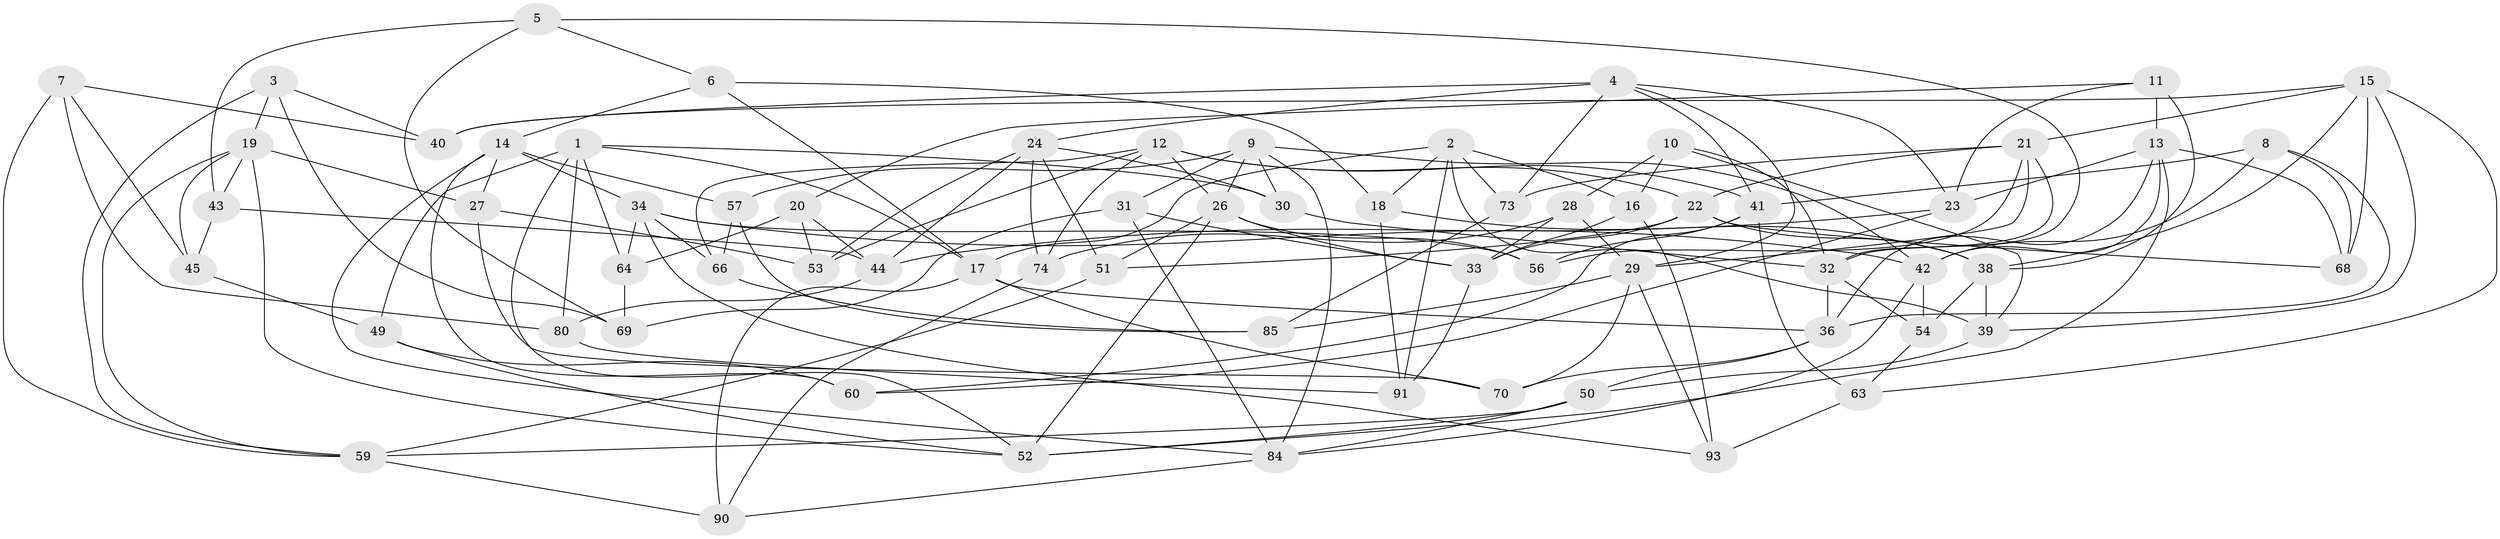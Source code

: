 // Generated by graph-tools (version 1.1) at 2025/24/03/03/25 07:24:25]
// undirected, 66 vertices, 159 edges
graph export_dot {
graph [start="1"]
  node [color=gray90,style=filled];
  1 [super="+35"];
  2 [super="+67"];
  3;
  4 [super="+72"];
  5;
  6;
  7;
  8;
  9 [super="+47"];
  10;
  11;
  12 [super="+92"];
  13 [super="+82"];
  14 [super="+48"];
  15 [super="+58"];
  16;
  17 [super="+62"];
  18;
  19 [super="+95"];
  20;
  21 [super="+65"];
  22 [super="+81"];
  23 [super="+46"];
  24 [super="+25"];
  26 [super="+86"];
  27;
  28;
  29 [super="+61"];
  30;
  31;
  32 [super="+79"];
  33 [super="+88"];
  34 [super="+55"];
  36 [super="+37"];
  38 [super="+71"];
  39 [super="+78"];
  40;
  41 [super="+87"];
  42 [super="+76"];
  43;
  44 [super="+83"];
  45;
  49;
  50 [super="+75"];
  51;
  52 [super="+77"];
  53;
  54;
  56;
  57;
  59 [super="+94"];
  60;
  63;
  64;
  66;
  68;
  69;
  70;
  73;
  74;
  80;
  84 [super="+89"];
  85;
  90;
  91;
  93;
  1 -- 64;
  1 -- 49;
  1 -- 80;
  1 -- 30;
  1 -- 17;
  1 -- 52;
  2 -- 17;
  2 -- 16;
  2 -- 91;
  2 -- 73;
  2 -- 18;
  2 -- 39;
  3 -- 19;
  3 -- 69;
  3 -- 40;
  3 -- 59;
  4 -- 23;
  4 -- 24;
  4 -- 40;
  4 -- 73;
  4 -- 41;
  4 -- 29;
  5 -- 32;
  5 -- 43;
  5 -- 6;
  5 -- 69;
  6 -- 18;
  6 -- 17;
  6 -- 14;
  7 -- 80;
  7 -- 59;
  7 -- 45;
  7 -- 40;
  8 -- 68;
  8 -- 42;
  8 -- 36;
  8 -- 41;
  9 -- 57;
  9 -- 30;
  9 -- 84;
  9 -- 31;
  9 -- 42;
  9 -- 26;
  10 -- 39;
  10 -- 16;
  10 -- 28;
  10 -- 32;
  11 -- 20;
  11 -- 13;
  11 -- 23;
  11 -- 38;
  12 -- 41;
  12 -- 66;
  12 -- 74;
  12 -- 26;
  12 -- 53;
  12 -- 22;
  13 -- 52;
  13 -- 42;
  13 -- 68;
  13 -- 36;
  13 -- 23;
  14 -- 27;
  14 -- 34;
  14 -- 84;
  14 -- 57;
  14 -- 60;
  15 -- 63;
  15 -- 38;
  15 -- 40;
  15 -- 68;
  15 -- 39;
  15 -- 21;
  16 -- 93;
  16 -- 33;
  17 -- 70;
  17 -- 90;
  17 -- 36;
  18 -- 91;
  18 -- 38;
  19 -- 27;
  19 -- 43;
  19 -- 45;
  19 -- 52;
  19 -- 59;
  20 -- 64;
  20 -- 53;
  20 -- 44;
  21 -- 32;
  21 -- 73;
  21 -- 56;
  21 -- 22;
  21 -- 29;
  22 -- 33;
  22 -- 51;
  22 -- 38;
  22 -- 68;
  23 -- 44 [weight=2];
  23 -- 60;
  24 -- 51;
  24 -- 74;
  24 -- 53;
  24 -- 44;
  24 -- 30;
  26 -- 52;
  26 -- 56;
  26 -- 51;
  26 -- 33;
  27 -- 70;
  27 -- 53;
  28 -- 74;
  28 -- 29;
  28 -- 33;
  29 -- 70;
  29 -- 93;
  29 -- 85;
  30 -- 32;
  31 -- 33;
  31 -- 84;
  31 -- 69;
  32 -- 36;
  32 -- 54;
  33 -- 91;
  34 -- 64;
  34 -- 93;
  34 -- 56;
  34 -- 42;
  34 -- 66;
  36 -- 50;
  36 -- 70;
  38 -- 54;
  38 -- 39;
  39 -- 50 [weight=2];
  41 -- 60;
  41 -- 63;
  41 -- 56;
  42 -- 84;
  42 -- 54;
  43 -- 45;
  43 -- 44;
  44 -- 80;
  45 -- 49;
  49 -- 52;
  49 -- 60;
  50 -- 84;
  50 -- 52;
  50 -- 59;
  51 -- 59;
  54 -- 63;
  57 -- 85;
  57 -- 66;
  59 -- 90;
  63 -- 93;
  64 -- 69;
  66 -- 85;
  73 -- 85;
  74 -- 90;
  80 -- 91;
  84 -- 90;
}
